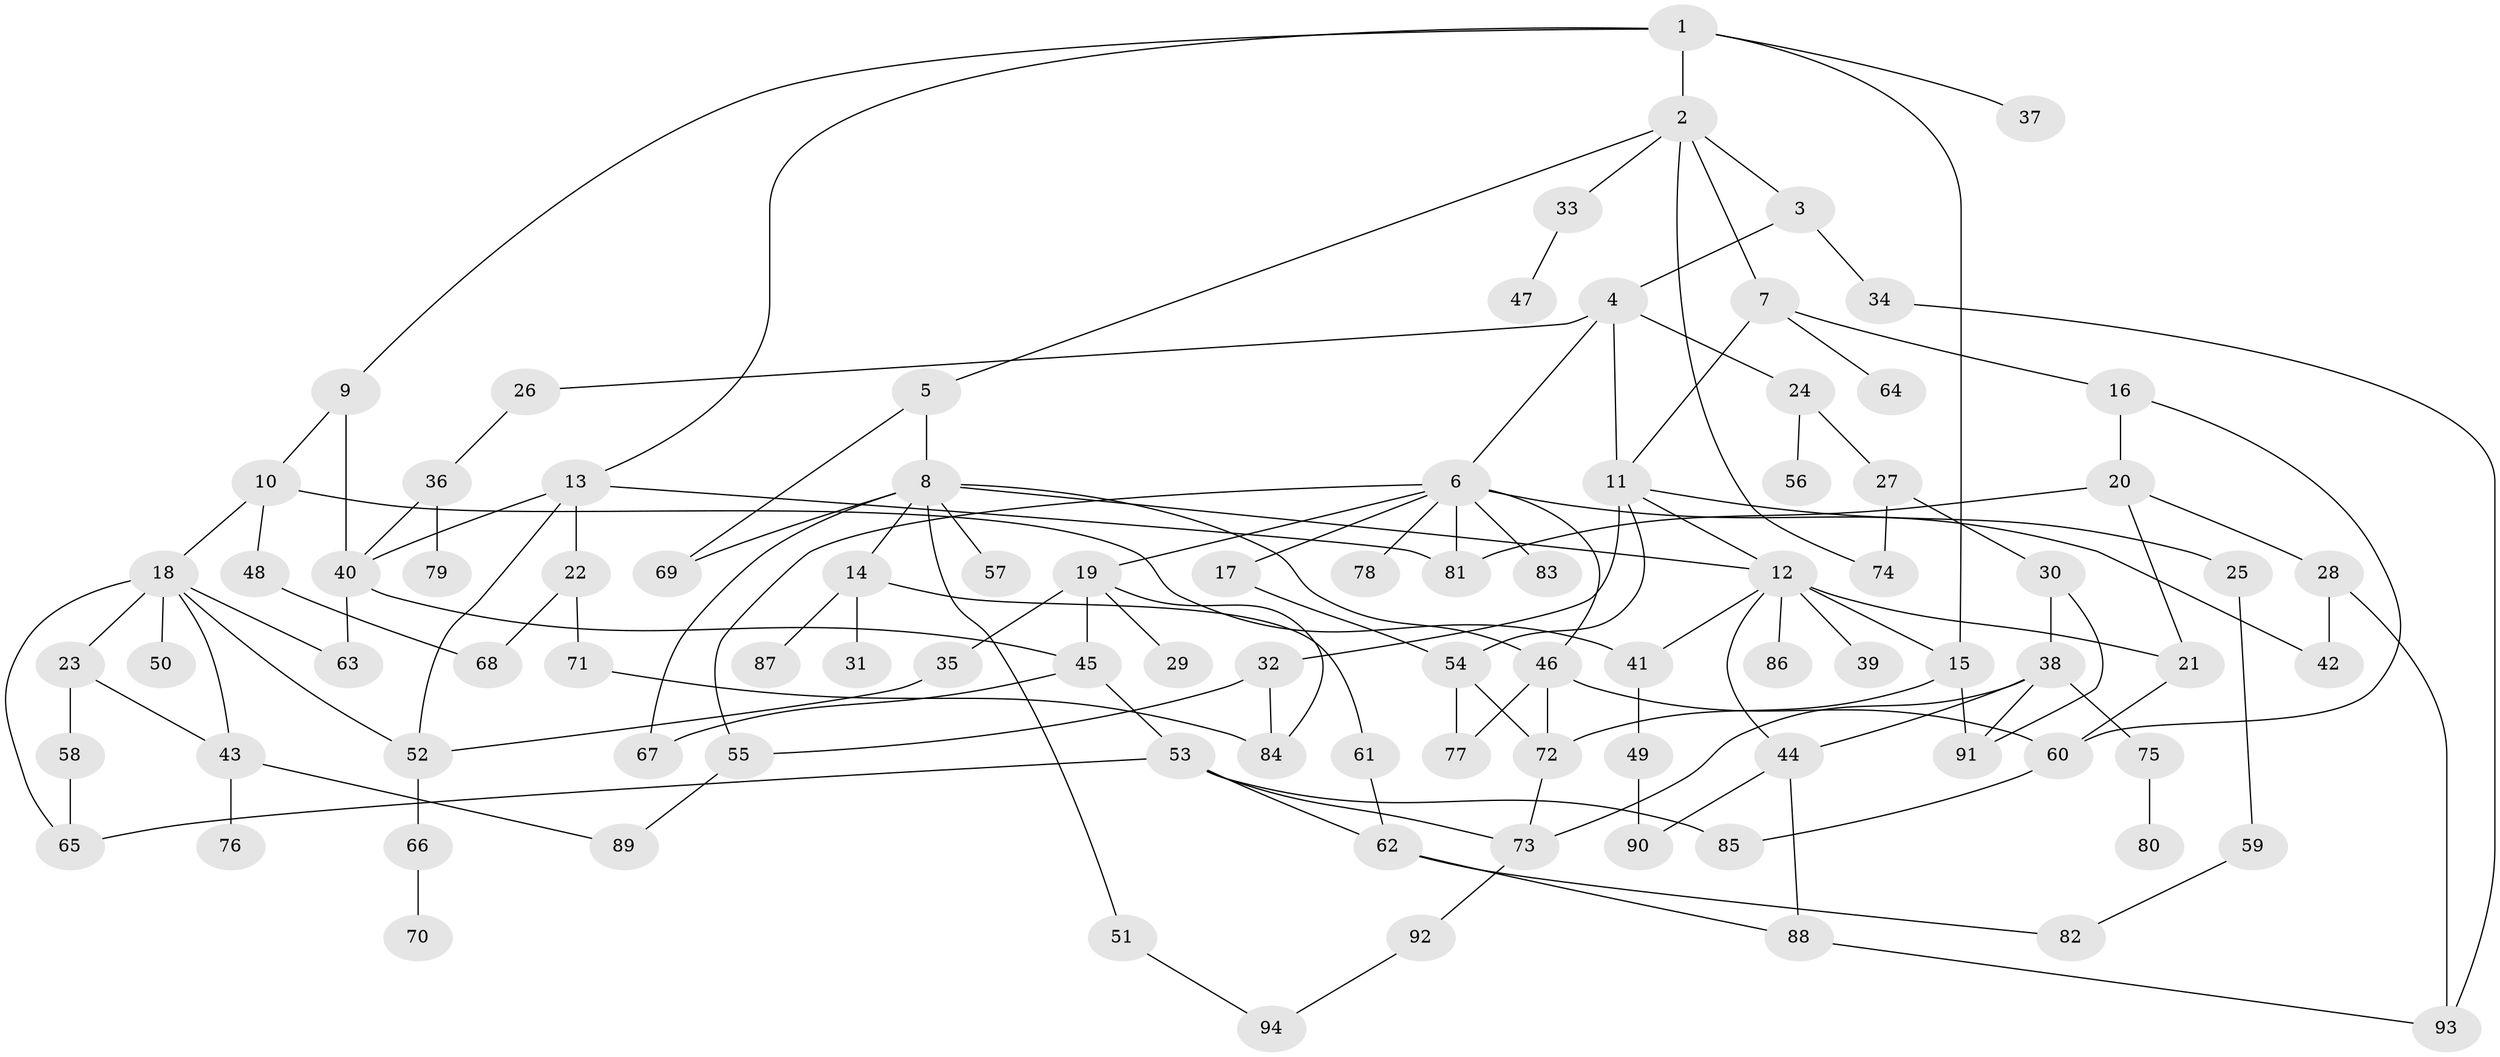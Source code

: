 // Generated by graph-tools (version 1.1) at 2025/34/03/09/25 02:34:04]
// undirected, 94 vertices, 138 edges
graph export_dot {
graph [start="1"]
  node [color=gray90,style=filled];
  1;
  2;
  3;
  4;
  5;
  6;
  7;
  8;
  9;
  10;
  11;
  12;
  13;
  14;
  15;
  16;
  17;
  18;
  19;
  20;
  21;
  22;
  23;
  24;
  25;
  26;
  27;
  28;
  29;
  30;
  31;
  32;
  33;
  34;
  35;
  36;
  37;
  38;
  39;
  40;
  41;
  42;
  43;
  44;
  45;
  46;
  47;
  48;
  49;
  50;
  51;
  52;
  53;
  54;
  55;
  56;
  57;
  58;
  59;
  60;
  61;
  62;
  63;
  64;
  65;
  66;
  67;
  68;
  69;
  70;
  71;
  72;
  73;
  74;
  75;
  76;
  77;
  78;
  79;
  80;
  81;
  82;
  83;
  84;
  85;
  86;
  87;
  88;
  89;
  90;
  91;
  92;
  93;
  94;
  1 -- 2;
  1 -- 9;
  1 -- 13;
  1 -- 37;
  1 -- 15;
  2 -- 3;
  2 -- 5;
  2 -- 7;
  2 -- 33;
  2 -- 74;
  3 -- 4;
  3 -- 34;
  4 -- 6;
  4 -- 24;
  4 -- 26;
  4 -- 11;
  5 -- 8;
  5 -- 69;
  6 -- 17;
  6 -- 19;
  6 -- 42;
  6 -- 78;
  6 -- 83;
  6 -- 81;
  6 -- 55;
  6 -- 46;
  7 -- 11;
  7 -- 16;
  7 -- 64;
  8 -- 14;
  8 -- 46;
  8 -- 51;
  8 -- 57;
  8 -- 69;
  8 -- 67;
  8 -- 12;
  9 -- 10;
  9 -- 40;
  10 -- 18;
  10 -- 41;
  10 -- 48;
  11 -- 12;
  11 -- 25;
  11 -- 32;
  11 -- 54;
  12 -- 15;
  12 -- 39;
  12 -- 44;
  12 -- 86;
  12 -- 21;
  12 -- 41;
  13 -- 22;
  13 -- 81;
  13 -- 52;
  13 -- 40;
  14 -- 31;
  14 -- 61;
  14 -- 87;
  15 -- 91;
  15 -- 72;
  16 -- 20;
  16 -- 60;
  17 -- 54;
  18 -- 23;
  18 -- 43;
  18 -- 50;
  18 -- 63;
  18 -- 65;
  18 -- 52;
  19 -- 29;
  19 -- 35;
  19 -- 45;
  19 -- 84;
  20 -- 21;
  20 -- 28;
  20 -- 81;
  21 -- 60;
  22 -- 71;
  22 -- 68;
  23 -- 58;
  23 -- 43;
  24 -- 27;
  24 -- 56;
  25 -- 59;
  26 -- 36;
  27 -- 30;
  27 -- 74;
  28 -- 93;
  28 -- 42;
  30 -- 38;
  30 -- 91;
  32 -- 55;
  32 -- 84;
  33 -- 47;
  34 -- 93;
  35 -- 52;
  36 -- 40;
  36 -- 79;
  38 -- 75;
  38 -- 44;
  38 -- 73;
  38 -- 91;
  40 -- 45;
  40 -- 63;
  41 -- 49;
  43 -- 76;
  43 -- 89;
  44 -- 90;
  44 -- 88;
  45 -- 53;
  45 -- 67;
  46 -- 72;
  46 -- 60;
  46 -- 77;
  48 -- 68;
  49 -- 90;
  51 -- 94;
  52 -- 66;
  53 -- 62;
  53 -- 73;
  53 -- 65;
  53 -- 85;
  54 -- 72;
  54 -- 77;
  55 -- 89;
  58 -- 65;
  59 -- 82;
  60 -- 85;
  61 -- 62;
  62 -- 82;
  62 -- 88;
  66 -- 70;
  71 -- 84;
  72 -- 73;
  73 -- 92;
  75 -- 80;
  88 -- 93;
  92 -- 94;
}
